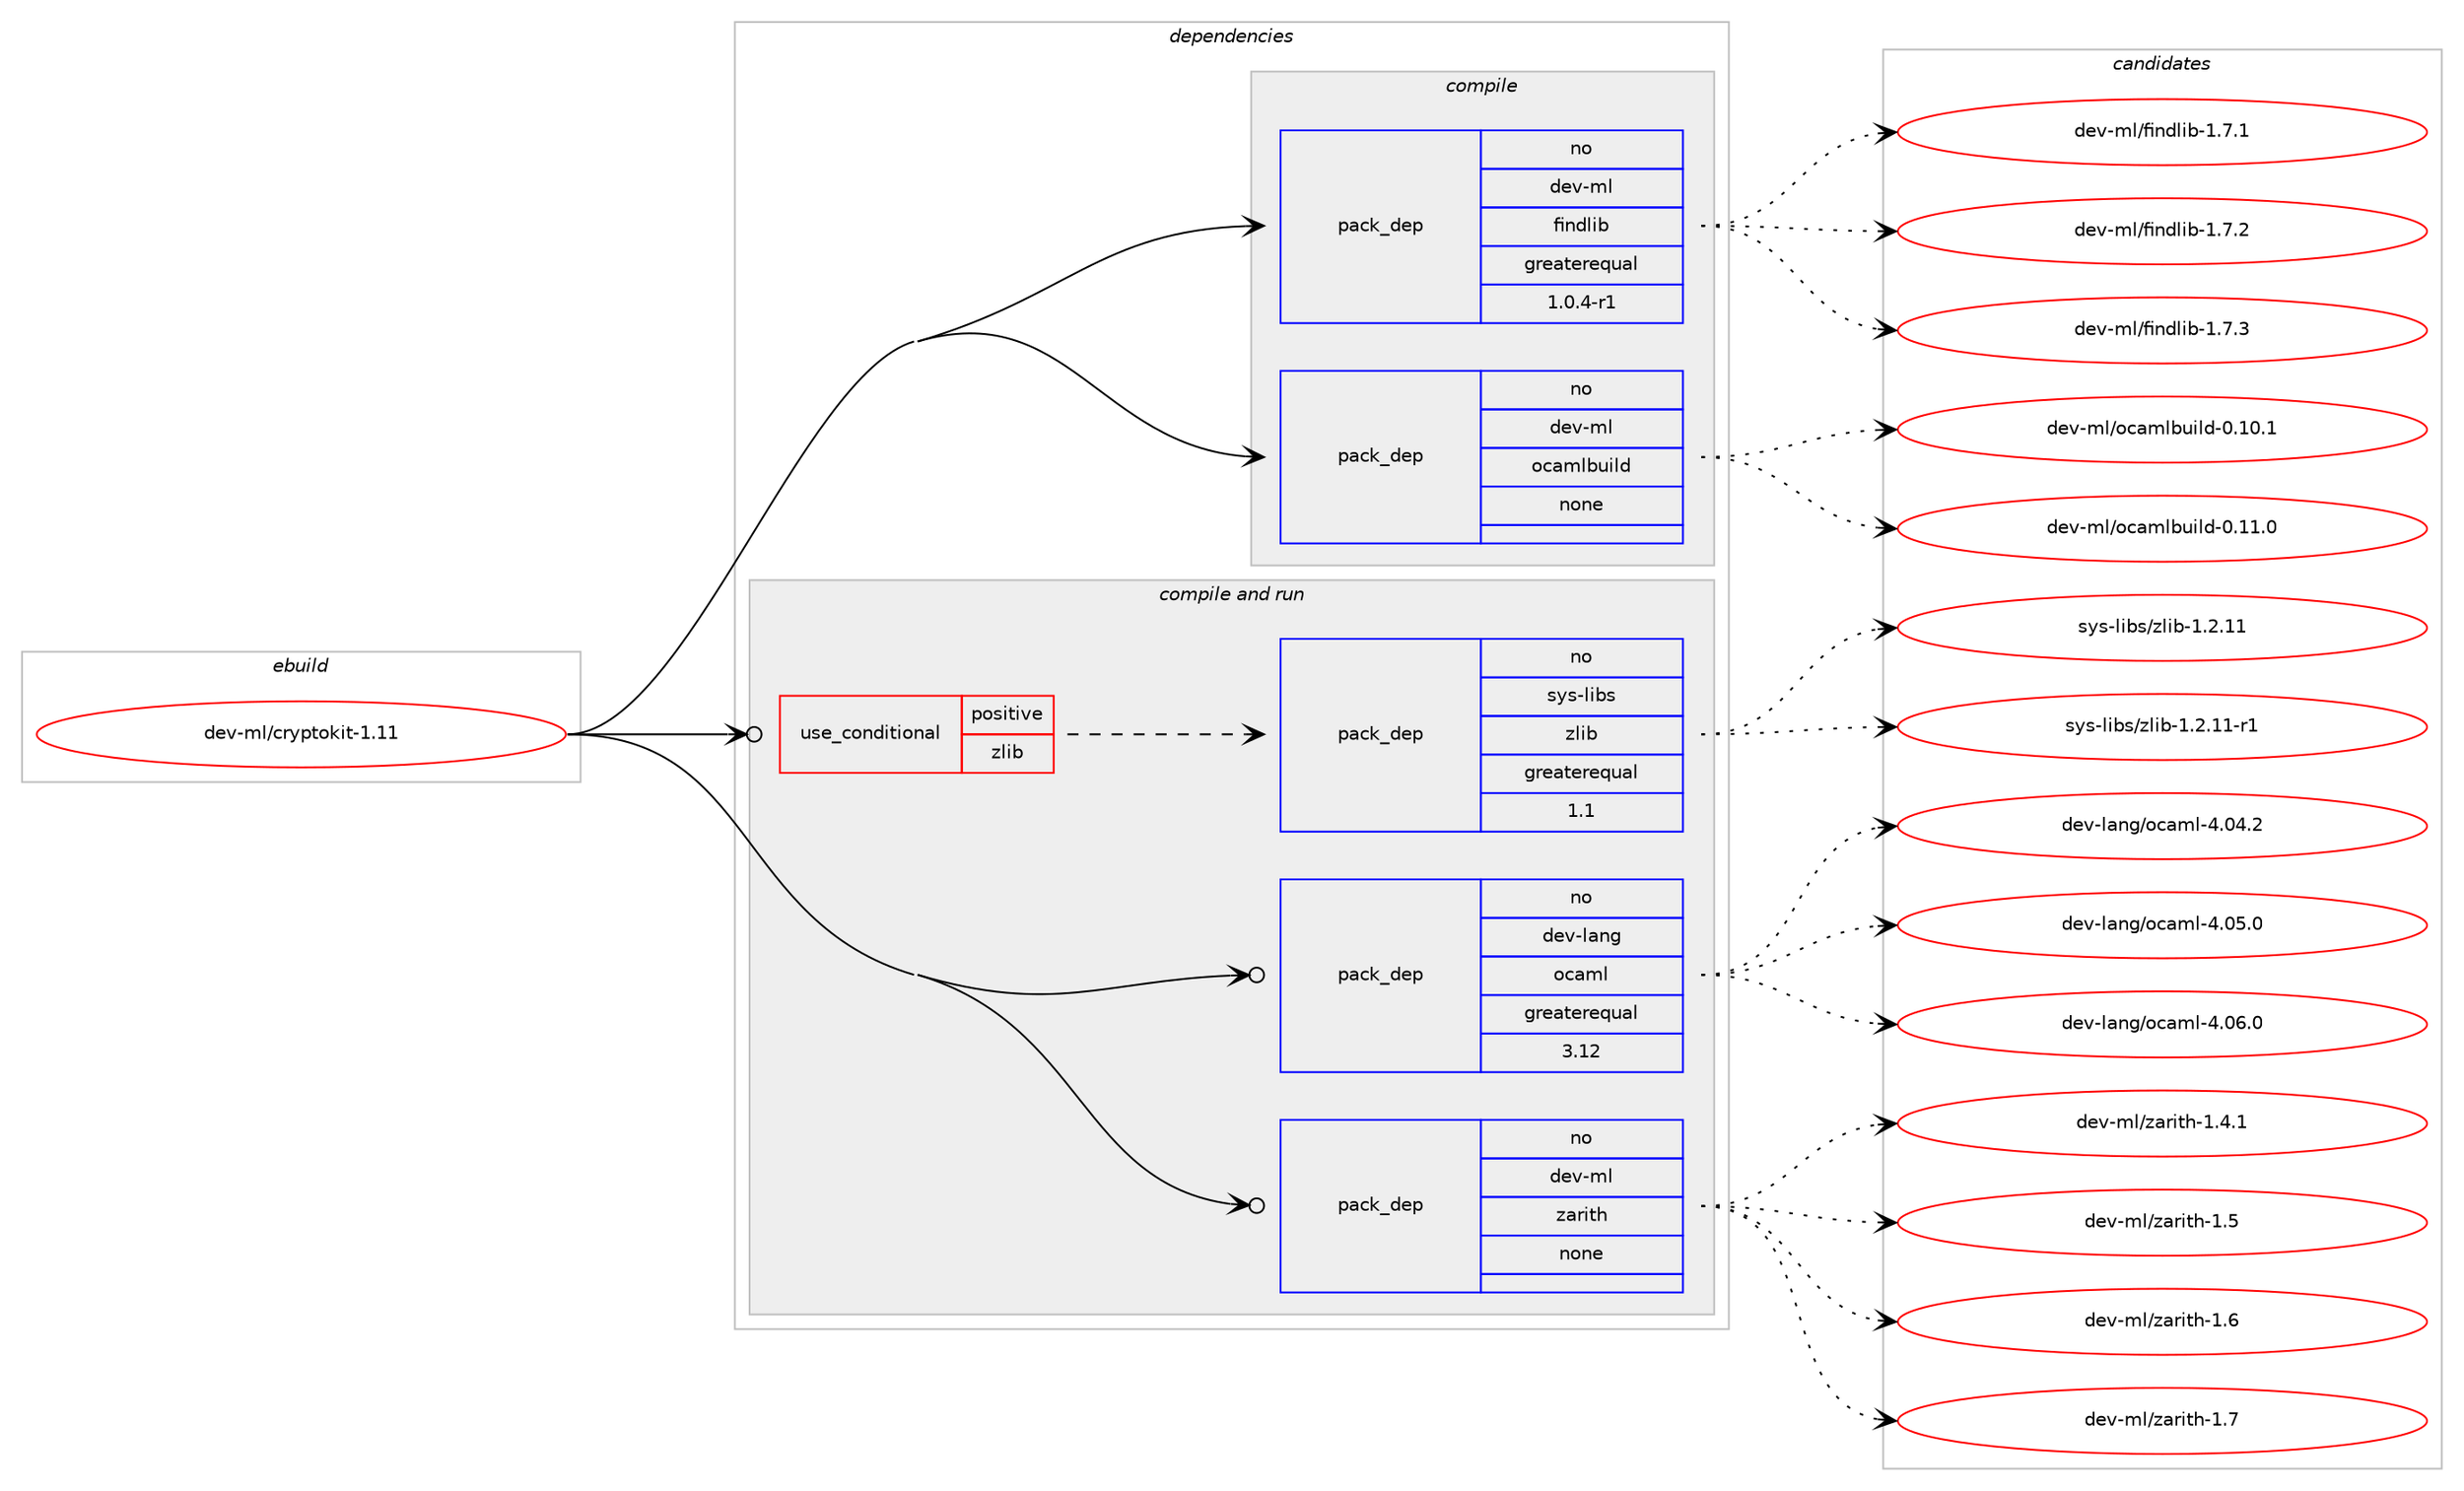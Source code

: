 digraph prolog {

# *************
# Graph options
# *************

newrank=true;
concentrate=true;
compound=true;
graph [rankdir=LR,fontname=Helvetica,fontsize=10,ranksep=1.5];#, ranksep=2.5, nodesep=0.2];
edge  [arrowhead=vee];
node  [fontname=Helvetica,fontsize=10];

# **********
# The ebuild
# **********

subgraph cluster_leftcol {
color=gray;
rank=same;
label=<<i>ebuild</i>>;
id [label="dev-ml/cryptokit-1.11", color=red, width=4, href="../dev-ml/cryptokit-1.11.svg"];
}

# ****************
# The dependencies
# ****************

subgraph cluster_midcol {
color=gray;
label=<<i>dependencies</i>>;
subgraph cluster_compile {
fillcolor="#eeeeee";
style=filled;
label=<<i>compile</i>>;
subgraph pack92152 {
dependency122237 [label=<<TABLE BORDER="0" CELLBORDER="1" CELLSPACING="0" CELLPADDING="4" WIDTH="220"><TR><TD ROWSPAN="6" CELLPADDING="30">pack_dep</TD></TR><TR><TD WIDTH="110">no</TD></TR><TR><TD>dev-ml</TD></TR><TR><TD>findlib</TD></TR><TR><TD>greaterequal</TD></TR><TR><TD>1.0.4-r1</TD></TR></TABLE>>, shape=none, color=blue];
}
id:e -> dependency122237:w [weight=20,style="solid",arrowhead="vee"];
subgraph pack92153 {
dependency122238 [label=<<TABLE BORDER="0" CELLBORDER="1" CELLSPACING="0" CELLPADDING="4" WIDTH="220"><TR><TD ROWSPAN="6" CELLPADDING="30">pack_dep</TD></TR><TR><TD WIDTH="110">no</TD></TR><TR><TD>dev-ml</TD></TR><TR><TD>ocamlbuild</TD></TR><TR><TD>none</TD></TR><TR><TD></TD></TR></TABLE>>, shape=none, color=blue];
}
id:e -> dependency122238:w [weight=20,style="solid",arrowhead="vee"];
}
subgraph cluster_compileandrun {
fillcolor="#eeeeee";
style=filled;
label=<<i>compile and run</i>>;
subgraph cond26457 {
dependency122239 [label=<<TABLE BORDER="0" CELLBORDER="1" CELLSPACING="0" CELLPADDING="4"><TR><TD ROWSPAN="3" CELLPADDING="10">use_conditional</TD></TR><TR><TD>positive</TD></TR><TR><TD>zlib</TD></TR></TABLE>>, shape=none, color=red];
subgraph pack92154 {
dependency122240 [label=<<TABLE BORDER="0" CELLBORDER="1" CELLSPACING="0" CELLPADDING="4" WIDTH="220"><TR><TD ROWSPAN="6" CELLPADDING="30">pack_dep</TD></TR><TR><TD WIDTH="110">no</TD></TR><TR><TD>sys-libs</TD></TR><TR><TD>zlib</TD></TR><TR><TD>greaterequal</TD></TR><TR><TD>1.1</TD></TR></TABLE>>, shape=none, color=blue];
}
dependency122239:e -> dependency122240:w [weight=20,style="dashed",arrowhead="vee"];
}
id:e -> dependency122239:w [weight=20,style="solid",arrowhead="odotvee"];
subgraph pack92155 {
dependency122241 [label=<<TABLE BORDER="0" CELLBORDER="1" CELLSPACING="0" CELLPADDING="4" WIDTH="220"><TR><TD ROWSPAN="6" CELLPADDING="30">pack_dep</TD></TR><TR><TD WIDTH="110">no</TD></TR><TR><TD>dev-lang</TD></TR><TR><TD>ocaml</TD></TR><TR><TD>greaterequal</TD></TR><TR><TD>3.12</TD></TR></TABLE>>, shape=none, color=blue];
}
id:e -> dependency122241:w [weight=20,style="solid",arrowhead="odotvee"];
subgraph pack92156 {
dependency122242 [label=<<TABLE BORDER="0" CELLBORDER="1" CELLSPACING="0" CELLPADDING="4" WIDTH="220"><TR><TD ROWSPAN="6" CELLPADDING="30">pack_dep</TD></TR><TR><TD WIDTH="110">no</TD></TR><TR><TD>dev-ml</TD></TR><TR><TD>zarith</TD></TR><TR><TD>none</TD></TR><TR><TD></TD></TR></TABLE>>, shape=none, color=blue];
}
id:e -> dependency122242:w [weight=20,style="solid",arrowhead="odotvee"];
}
subgraph cluster_run {
fillcolor="#eeeeee";
style=filled;
label=<<i>run</i>>;
}
}

# **************
# The candidates
# **************

subgraph cluster_choices {
rank=same;
color=gray;
label=<<i>candidates</i>>;

subgraph choice92152 {
color=black;
nodesep=1;
choice100101118451091084710210511010010810598454946554649 [label="dev-ml/findlib-1.7.1", color=red, width=4,href="../dev-ml/findlib-1.7.1.svg"];
choice100101118451091084710210511010010810598454946554650 [label="dev-ml/findlib-1.7.2", color=red, width=4,href="../dev-ml/findlib-1.7.2.svg"];
choice100101118451091084710210511010010810598454946554651 [label="dev-ml/findlib-1.7.3", color=red, width=4,href="../dev-ml/findlib-1.7.3.svg"];
dependency122237:e -> choice100101118451091084710210511010010810598454946554649:w [style=dotted,weight="100"];
dependency122237:e -> choice100101118451091084710210511010010810598454946554650:w [style=dotted,weight="100"];
dependency122237:e -> choice100101118451091084710210511010010810598454946554651:w [style=dotted,weight="100"];
}
subgraph choice92153 {
color=black;
nodesep=1;
choice100101118451091084711199971091089811710510810045484649484649 [label="dev-ml/ocamlbuild-0.10.1", color=red, width=4,href="../dev-ml/ocamlbuild-0.10.1.svg"];
choice100101118451091084711199971091089811710510810045484649494648 [label="dev-ml/ocamlbuild-0.11.0", color=red, width=4,href="../dev-ml/ocamlbuild-0.11.0.svg"];
dependency122238:e -> choice100101118451091084711199971091089811710510810045484649484649:w [style=dotted,weight="100"];
dependency122238:e -> choice100101118451091084711199971091089811710510810045484649494648:w [style=dotted,weight="100"];
}
subgraph choice92154 {
color=black;
nodesep=1;
choice1151211154510810598115471221081059845494650464949 [label="sys-libs/zlib-1.2.11", color=red, width=4,href="../sys-libs/zlib-1.2.11.svg"];
choice11512111545108105981154712210810598454946504649494511449 [label="sys-libs/zlib-1.2.11-r1", color=red, width=4,href="../sys-libs/zlib-1.2.11-r1.svg"];
dependency122240:e -> choice1151211154510810598115471221081059845494650464949:w [style=dotted,weight="100"];
dependency122240:e -> choice11512111545108105981154712210810598454946504649494511449:w [style=dotted,weight="100"];
}
subgraph choice92155 {
color=black;
nodesep=1;
choice100101118451089711010347111999710910845524648524650 [label="dev-lang/ocaml-4.04.2", color=red, width=4,href="../dev-lang/ocaml-4.04.2.svg"];
choice100101118451089711010347111999710910845524648534648 [label="dev-lang/ocaml-4.05.0", color=red, width=4,href="../dev-lang/ocaml-4.05.0.svg"];
choice100101118451089711010347111999710910845524648544648 [label="dev-lang/ocaml-4.06.0", color=red, width=4,href="../dev-lang/ocaml-4.06.0.svg"];
dependency122241:e -> choice100101118451089711010347111999710910845524648524650:w [style=dotted,weight="100"];
dependency122241:e -> choice100101118451089711010347111999710910845524648534648:w [style=dotted,weight="100"];
dependency122241:e -> choice100101118451089711010347111999710910845524648544648:w [style=dotted,weight="100"];
}
subgraph choice92156 {
color=black;
nodesep=1;
choice100101118451091084712297114105116104454946524649 [label="dev-ml/zarith-1.4.1", color=red, width=4,href="../dev-ml/zarith-1.4.1.svg"];
choice10010111845109108471229711410511610445494653 [label="dev-ml/zarith-1.5", color=red, width=4,href="../dev-ml/zarith-1.5.svg"];
choice10010111845109108471229711410511610445494654 [label="dev-ml/zarith-1.6", color=red, width=4,href="../dev-ml/zarith-1.6.svg"];
choice10010111845109108471229711410511610445494655 [label="dev-ml/zarith-1.7", color=red, width=4,href="../dev-ml/zarith-1.7.svg"];
dependency122242:e -> choice100101118451091084712297114105116104454946524649:w [style=dotted,weight="100"];
dependency122242:e -> choice10010111845109108471229711410511610445494653:w [style=dotted,weight="100"];
dependency122242:e -> choice10010111845109108471229711410511610445494654:w [style=dotted,weight="100"];
dependency122242:e -> choice10010111845109108471229711410511610445494655:w [style=dotted,weight="100"];
}
}

}
